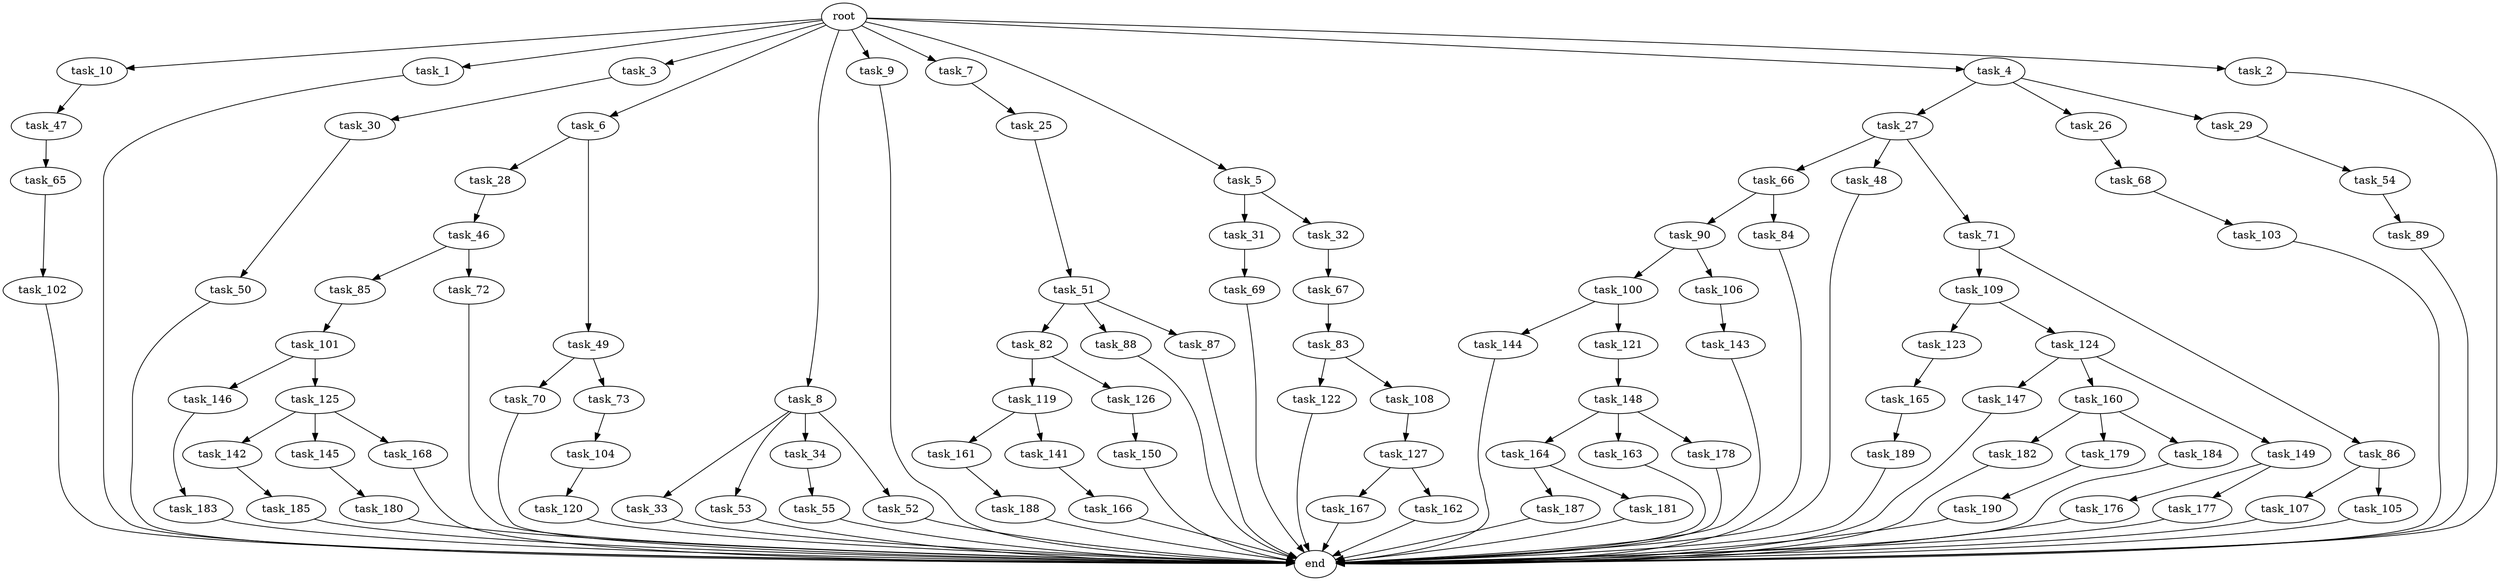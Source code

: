 digraph G {
  task_100 [size="695784701952.000000"];
  task_31 [size="34359738368.000000"];
  task_33 [size="137438953472.000000"];
  task_147 [size="214748364800.000000"];
  task_47 [size="695784701952.000000"];
  task_142 [size="695784701952.000000"];
  task_167 [size="695784701952.000000"];
  task_106 [size="695784701952.000000"];
  task_101 [size="34359738368.000000"];
  task_102 [size="137438953472.000000"];
  task_165 [size="137438953472.000000"];
  task_32 [size="34359738368.000000"];
  task_123 [size="858993459200.000000"];
  task_30 [size="858993459200.000000"];
  task_10 [size="1024.000000"];
  end [size="0.000000"];
  task_27 [size="309237645312.000000"];
  task_104 [size="695784701952.000000"];
  task_143 [size="77309411328.000000"];
  task_70 [size="309237645312.000000"];
  task_53 [size="137438953472.000000"];
  task_122 [size="137438953472.000000"];
  task_1 [size="1024.000000"];
  task_187 [size="309237645312.000000"];
  task_68 [size="858993459200.000000"];
  task_3 [size="1024.000000"];
  task_6 [size="1024.000000"];
  task_161 [size="77309411328.000000"];
  task_119 [size="858993459200.000000"];
  task_85 [size="214748364800.000000"];
  task_160 [size="214748364800.000000"];
  task_26 [size="309237645312.000000"];
  task_8 [size="1024.000000"];
  task_141 [size="77309411328.000000"];
  task_25 [size="309237645312.000000"];
  task_145 [size="695784701952.000000"];
  task_166 [size="858993459200.000000"];
  task_183 [size="214748364800.000000"];
  task_188 [size="695784701952.000000"];
  task_162 [size="695784701952.000000"];
  task_146 [size="309237645312.000000"];
  task_28 [size="137438953472.000000"];
  task_51 [size="214748364800.000000"];
  task_9 [size="1024.000000"];
  task_66 [size="77309411328.000000"];
  task_67 [size="858993459200.000000"];
  task_29 [size="309237645312.000000"];
  task_182 [size="858993459200.000000"];
  task_176 [size="309237645312.000000"];
  task_179 [size="858993459200.000000"];
  task_82 [size="309237645312.000000"];
  task_89 [size="137438953472.000000"];
  task_109 [size="77309411328.000000"];
  task_144 [size="309237645312.000000"];
  task_180 [size="549755813888.000000"];
  task_108 [size="137438953472.000000"];
  task_120 [size="309237645312.000000"];
  task_69 [size="214748364800.000000"];
  task_46 [size="695784701952.000000"];
  task_121 [size="309237645312.000000"];
  task_90 [size="77309411328.000000"];
  task_164 [size="34359738368.000000"];
  task_84 [size="77309411328.000000"];
  task_125 [size="309237645312.000000"];
  task_189 [size="77309411328.000000"];
  task_72 [size="214748364800.000000"];
  task_107 [size="695784701952.000000"];
  task_88 [size="309237645312.000000"];
  task_34 [size="137438953472.000000"];
  task_48 [size="77309411328.000000"];
  task_184 [size="858993459200.000000"];
  task_126 [size="858993459200.000000"];
  task_7 [size="1024.000000"];
  task_50 [size="858993459200.000000"];
  task_103 [size="420906795008.000000"];
  task_150 [size="214748364800.000000"];
  task_5 [size="1024.000000"];
  task_149 [size="214748364800.000000"];
  root [size="0.000000"];
  task_49 [size="137438953472.000000"];
  task_127 [size="34359738368.000000"];
  task_124 [size="858993459200.000000"];
  task_86 [size="77309411328.000000"];
  task_168 [size="695784701952.000000"];
  task_55 [size="214748364800.000000"];
  task_163 [size="34359738368.000000"];
  task_181 [size="309237645312.000000"];
  task_148 [size="309237645312.000000"];
  task_87 [size="309237645312.000000"];
  task_178 [size="34359738368.000000"];
  task_52 [size="137438953472.000000"];
  task_73 [size="309237645312.000000"];
  task_105 [size="695784701952.000000"];
  task_4 [size="1024.000000"];
  task_83 [size="34359738368.000000"];
  task_190 [size="549755813888.000000"];
  task_185 [size="214748364800.000000"];
  task_71 [size="77309411328.000000"];
  task_2 [size="1024.000000"];
  task_177 [size="309237645312.000000"];
  task_54 [size="858993459200.000000"];
  task_65 [size="214748364800.000000"];

  task_100 -> task_121 [size="301989888.000000"];
  task_100 -> task_144 [size="301989888.000000"];
  task_31 -> task_69 [size="209715200.000000"];
  task_33 -> end [size="1.000000"];
  task_147 -> end [size="1.000000"];
  task_47 -> task_65 [size="209715200.000000"];
  task_142 -> task_185 [size="209715200.000000"];
  task_167 -> end [size="1.000000"];
  task_106 -> task_143 [size="75497472.000000"];
  task_101 -> task_125 [size="301989888.000000"];
  task_101 -> task_146 [size="301989888.000000"];
  task_102 -> end [size="1.000000"];
  task_165 -> task_189 [size="75497472.000000"];
  task_32 -> task_67 [size="838860800.000000"];
  task_123 -> task_165 [size="134217728.000000"];
  task_30 -> task_50 [size="838860800.000000"];
  task_10 -> task_47 [size="679477248.000000"];
  task_27 -> task_48 [size="75497472.000000"];
  task_27 -> task_71 [size="75497472.000000"];
  task_27 -> task_66 [size="75497472.000000"];
  task_104 -> task_120 [size="301989888.000000"];
  task_143 -> end [size="1.000000"];
  task_70 -> end [size="1.000000"];
  task_53 -> end [size="1.000000"];
  task_122 -> end [size="1.000000"];
  task_1 -> end [size="1.000000"];
  task_187 -> end [size="1.000000"];
  task_68 -> task_103 [size="411041792.000000"];
  task_3 -> task_30 [size="838860800.000000"];
  task_6 -> task_28 [size="134217728.000000"];
  task_6 -> task_49 [size="134217728.000000"];
  task_161 -> task_188 [size="679477248.000000"];
  task_119 -> task_161 [size="75497472.000000"];
  task_119 -> task_141 [size="75497472.000000"];
  task_85 -> task_101 [size="33554432.000000"];
  task_160 -> task_182 [size="838860800.000000"];
  task_160 -> task_184 [size="838860800.000000"];
  task_160 -> task_179 [size="838860800.000000"];
  task_26 -> task_68 [size="838860800.000000"];
  task_8 -> task_33 [size="134217728.000000"];
  task_8 -> task_34 [size="134217728.000000"];
  task_8 -> task_52 [size="134217728.000000"];
  task_8 -> task_53 [size="134217728.000000"];
  task_141 -> task_166 [size="838860800.000000"];
  task_25 -> task_51 [size="209715200.000000"];
  task_145 -> task_180 [size="536870912.000000"];
  task_166 -> end [size="1.000000"];
  task_183 -> end [size="1.000000"];
  task_188 -> end [size="1.000000"];
  task_162 -> end [size="1.000000"];
  task_146 -> task_183 [size="209715200.000000"];
  task_28 -> task_46 [size="679477248.000000"];
  task_51 -> task_88 [size="301989888.000000"];
  task_51 -> task_82 [size="301989888.000000"];
  task_51 -> task_87 [size="301989888.000000"];
  task_9 -> end [size="1.000000"];
  task_66 -> task_90 [size="75497472.000000"];
  task_66 -> task_84 [size="75497472.000000"];
  task_67 -> task_83 [size="33554432.000000"];
  task_29 -> task_54 [size="838860800.000000"];
  task_182 -> end [size="1.000000"];
  task_176 -> end [size="1.000000"];
  task_179 -> task_190 [size="536870912.000000"];
  task_82 -> task_119 [size="838860800.000000"];
  task_82 -> task_126 [size="838860800.000000"];
  task_89 -> end [size="1.000000"];
  task_109 -> task_124 [size="838860800.000000"];
  task_109 -> task_123 [size="838860800.000000"];
  task_144 -> end [size="1.000000"];
  task_180 -> end [size="1.000000"];
  task_108 -> task_127 [size="33554432.000000"];
  task_120 -> end [size="1.000000"];
  task_69 -> end [size="1.000000"];
  task_46 -> task_85 [size="209715200.000000"];
  task_46 -> task_72 [size="209715200.000000"];
  task_121 -> task_148 [size="301989888.000000"];
  task_90 -> task_100 [size="679477248.000000"];
  task_90 -> task_106 [size="679477248.000000"];
  task_164 -> task_187 [size="301989888.000000"];
  task_164 -> task_181 [size="301989888.000000"];
  task_84 -> end [size="1.000000"];
  task_125 -> task_145 [size="679477248.000000"];
  task_125 -> task_168 [size="679477248.000000"];
  task_125 -> task_142 [size="679477248.000000"];
  task_189 -> end [size="1.000000"];
  task_72 -> end [size="1.000000"];
  task_107 -> end [size="1.000000"];
  task_88 -> end [size="1.000000"];
  task_34 -> task_55 [size="209715200.000000"];
  task_48 -> end [size="1.000000"];
  task_184 -> end [size="1.000000"];
  task_126 -> task_150 [size="209715200.000000"];
  task_7 -> task_25 [size="301989888.000000"];
  task_50 -> end [size="1.000000"];
  task_103 -> end [size="1.000000"];
  task_150 -> end [size="1.000000"];
  task_5 -> task_31 [size="33554432.000000"];
  task_5 -> task_32 [size="33554432.000000"];
  task_149 -> task_176 [size="301989888.000000"];
  task_149 -> task_177 [size="301989888.000000"];
  root -> task_9 [size="1.000000"];
  root -> task_5 [size="1.000000"];
  root -> task_7 [size="1.000000"];
  root -> task_10 [size="1.000000"];
  root -> task_2 [size="1.000000"];
  root -> task_1 [size="1.000000"];
  root -> task_8 [size="1.000000"];
  root -> task_4 [size="1.000000"];
  root -> task_3 [size="1.000000"];
  root -> task_6 [size="1.000000"];
  task_49 -> task_73 [size="301989888.000000"];
  task_49 -> task_70 [size="301989888.000000"];
  task_127 -> task_162 [size="679477248.000000"];
  task_127 -> task_167 [size="679477248.000000"];
  task_124 -> task_149 [size="209715200.000000"];
  task_124 -> task_147 [size="209715200.000000"];
  task_124 -> task_160 [size="209715200.000000"];
  task_86 -> task_107 [size="679477248.000000"];
  task_86 -> task_105 [size="679477248.000000"];
  task_168 -> end [size="1.000000"];
  task_55 -> end [size="1.000000"];
  task_163 -> end [size="1.000000"];
  task_181 -> end [size="1.000000"];
  task_148 -> task_163 [size="33554432.000000"];
  task_148 -> task_178 [size="33554432.000000"];
  task_148 -> task_164 [size="33554432.000000"];
  task_87 -> end [size="1.000000"];
  task_178 -> end [size="1.000000"];
  task_52 -> end [size="1.000000"];
  task_73 -> task_104 [size="679477248.000000"];
  task_105 -> end [size="1.000000"];
  task_4 -> task_26 [size="301989888.000000"];
  task_4 -> task_27 [size="301989888.000000"];
  task_4 -> task_29 [size="301989888.000000"];
  task_83 -> task_122 [size="134217728.000000"];
  task_83 -> task_108 [size="134217728.000000"];
  task_190 -> end [size="1.000000"];
  task_185 -> end [size="1.000000"];
  task_71 -> task_109 [size="75497472.000000"];
  task_71 -> task_86 [size="75497472.000000"];
  task_2 -> end [size="1.000000"];
  task_177 -> end [size="1.000000"];
  task_54 -> task_89 [size="134217728.000000"];
  task_65 -> task_102 [size="134217728.000000"];
}
